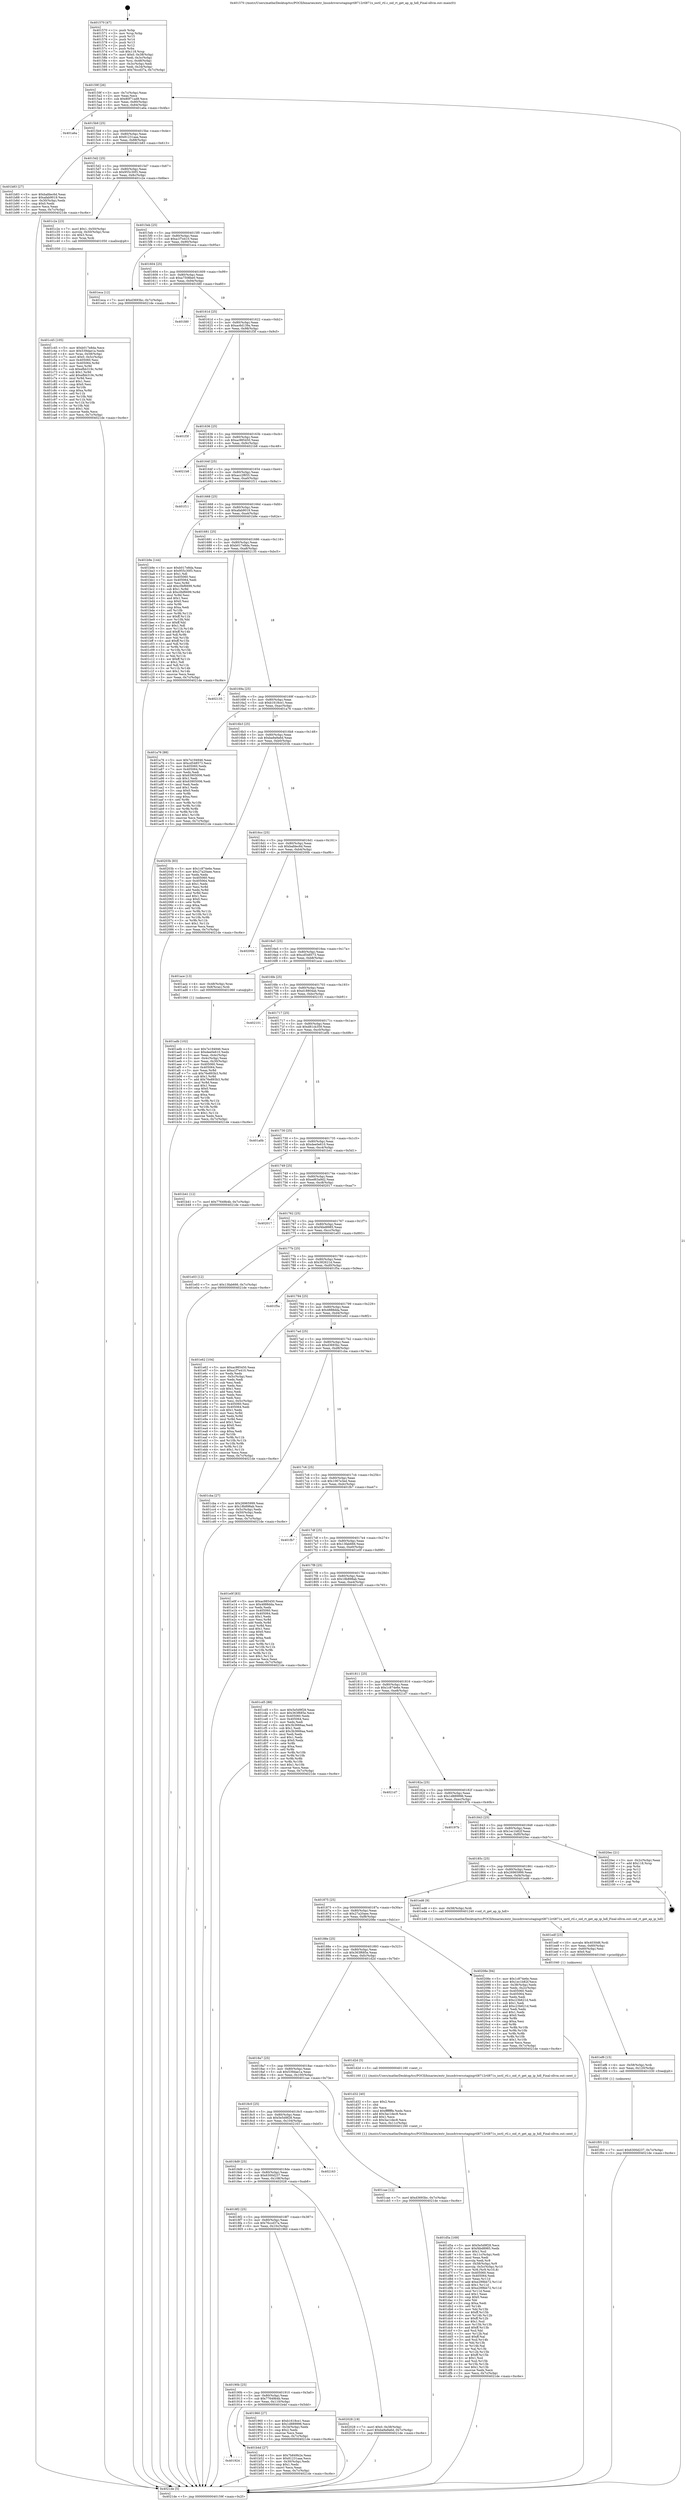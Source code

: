digraph "0x401570" {
  label = "0x401570 (/mnt/c/Users/mathe/Desktop/tcc/POCII/binaries/extr_linuxdriversstagingrtl8712rtl871x_ioctl_rtl.c_oid_rt_get_ap_ip_hdl_Final-ollvm.out::main(0))"
  labelloc = "t"
  node[shape=record]

  Entry [label="",width=0.3,height=0.3,shape=circle,fillcolor=black,style=filled]
  "0x40159f" [label="{
     0x40159f [26]\l
     | [instrs]\l
     &nbsp;&nbsp;0x40159f \<+3\>: mov -0x7c(%rbp),%eax\l
     &nbsp;&nbsp;0x4015a2 \<+2\>: mov %eax,%ecx\l
     &nbsp;&nbsp;0x4015a4 \<+6\>: sub $0x80f71ad8,%ecx\l
     &nbsp;&nbsp;0x4015aa \<+3\>: mov %eax,-0x80(%rbp)\l
     &nbsp;&nbsp;0x4015ad \<+6\>: mov %ecx,-0x84(%rbp)\l
     &nbsp;&nbsp;0x4015b3 \<+6\>: je 0000000000401a6a \<main+0x4fa\>\l
  }"]
  "0x401a6a" [label="{
     0x401a6a\l
  }", style=dashed]
  "0x4015b9" [label="{
     0x4015b9 [25]\l
     | [instrs]\l
     &nbsp;&nbsp;0x4015b9 \<+5\>: jmp 00000000004015be \<main+0x4e\>\l
     &nbsp;&nbsp;0x4015be \<+3\>: mov -0x80(%rbp),%eax\l
     &nbsp;&nbsp;0x4015c1 \<+5\>: sub $0x81231aaa,%eax\l
     &nbsp;&nbsp;0x4015c6 \<+6\>: mov %eax,-0x88(%rbp)\l
     &nbsp;&nbsp;0x4015cc \<+6\>: je 0000000000401b83 \<main+0x613\>\l
  }"]
  Exit [label="",width=0.3,height=0.3,shape=circle,fillcolor=black,style=filled,peripheries=2]
  "0x401b83" [label="{
     0x401b83 [27]\l
     | [instrs]\l
     &nbsp;&nbsp;0x401b83 \<+5\>: mov $0xbafdec6d,%eax\l
     &nbsp;&nbsp;0x401b88 \<+5\>: mov $0xafab9019,%ecx\l
     &nbsp;&nbsp;0x401b8d \<+3\>: mov -0x30(%rbp),%edx\l
     &nbsp;&nbsp;0x401b90 \<+3\>: cmp $0x0,%edx\l
     &nbsp;&nbsp;0x401b93 \<+3\>: cmove %ecx,%eax\l
     &nbsp;&nbsp;0x401b96 \<+3\>: mov %eax,-0x7c(%rbp)\l
     &nbsp;&nbsp;0x401b99 \<+5\>: jmp 00000000004021de \<main+0xc6e\>\l
  }"]
  "0x4015d2" [label="{
     0x4015d2 [25]\l
     | [instrs]\l
     &nbsp;&nbsp;0x4015d2 \<+5\>: jmp 00000000004015d7 \<main+0x67\>\l
     &nbsp;&nbsp;0x4015d7 \<+3\>: mov -0x80(%rbp),%eax\l
     &nbsp;&nbsp;0x4015da \<+5\>: sub $0x955c30f3,%eax\l
     &nbsp;&nbsp;0x4015df \<+6\>: mov %eax,-0x8c(%rbp)\l
     &nbsp;&nbsp;0x4015e5 \<+6\>: je 0000000000401c2e \<main+0x6be\>\l
  }"]
  "0x401f05" [label="{
     0x401f05 [12]\l
     | [instrs]\l
     &nbsp;&nbsp;0x401f05 \<+7\>: movl $0x6300d237,-0x7c(%rbp)\l
     &nbsp;&nbsp;0x401f0c \<+5\>: jmp 00000000004021de \<main+0xc6e\>\l
  }"]
  "0x401c2e" [label="{
     0x401c2e [23]\l
     | [instrs]\l
     &nbsp;&nbsp;0x401c2e \<+7\>: movl $0x1,-0x50(%rbp)\l
     &nbsp;&nbsp;0x401c35 \<+4\>: movslq -0x50(%rbp),%rax\l
     &nbsp;&nbsp;0x401c39 \<+4\>: shl $0x3,%rax\l
     &nbsp;&nbsp;0x401c3d \<+3\>: mov %rax,%rdi\l
     &nbsp;&nbsp;0x401c40 \<+5\>: call 0000000000401050 \<malloc@plt\>\l
     | [calls]\l
     &nbsp;&nbsp;0x401050 \{1\} (unknown)\l
  }"]
  "0x4015eb" [label="{
     0x4015eb [25]\l
     | [instrs]\l
     &nbsp;&nbsp;0x4015eb \<+5\>: jmp 00000000004015f0 \<main+0x80\>\l
     &nbsp;&nbsp;0x4015f0 \<+3\>: mov -0x80(%rbp),%eax\l
     &nbsp;&nbsp;0x4015f3 \<+5\>: sub $0xa1f7e410,%eax\l
     &nbsp;&nbsp;0x4015f8 \<+6\>: mov %eax,-0x90(%rbp)\l
     &nbsp;&nbsp;0x4015fe \<+6\>: je 0000000000401eca \<main+0x95a\>\l
  }"]
  "0x401ef6" [label="{
     0x401ef6 [15]\l
     | [instrs]\l
     &nbsp;&nbsp;0x401ef6 \<+4\>: mov -0x58(%rbp),%rdi\l
     &nbsp;&nbsp;0x401efa \<+6\>: mov %eax,-0x120(%rbp)\l
     &nbsp;&nbsp;0x401f00 \<+5\>: call 0000000000401030 \<free@plt\>\l
     | [calls]\l
     &nbsp;&nbsp;0x401030 \{1\} (unknown)\l
  }"]
  "0x401eca" [label="{
     0x401eca [12]\l
     | [instrs]\l
     &nbsp;&nbsp;0x401eca \<+7\>: movl $0xd3693bc,-0x7c(%rbp)\l
     &nbsp;&nbsp;0x401ed1 \<+5\>: jmp 00000000004021de \<main+0xc6e\>\l
  }"]
  "0x401604" [label="{
     0x401604 [25]\l
     | [instrs]\l
     &nbsp;&nbsp;0x401604 \<+5\>: jmp 0000000000401609 \<main+0x99\>\l
     &nbsp;&nbsp;0x401609 \<+3\>: mov -0x80(%rbp),%eax\l
     &nbsp;&nbsp;0x40160c \<+5\>: sub $0xa7508be0,%eax\l
     &nbsp;&nbsp;0x401611 \<+6\>: mov %eax,-0x94(%rbp)\l
     &nbsp;&nbsp;0x401617 \<+6\>: je 0000000000401fd0 \<main+0xa60\>\l
  }"]
  "0x401edf" [label="{
     0x401edf [23]\l
     | [instrs]\l
     &nbsp;&nbsp;0x401edf \<+10\>: movabs $0x4030d6,%rdi\l
     &nbsp;&nbsp;0x401ee9 \<+3\>: mov %eax,-0x60(%rbp)\l
     &nbsp;&nbsp;0x401eec \<+3\>: mov -0x60(%rbp),%esi\l
     &nbsp;&nbsp;0x401eef \<+2\>: mov $0x0,%al\l
     &nbsp;&nbsp;0x401ef1 \<+5\>: call 0000000000401040 \<printf@plt\>\l
     | [calls]\l
     &nbsp;&nbsp;0x401040 \{1\} (unknown)\l
  }"]
  "0x401fd0" [label="{
     0x401fd0\l
  }", style=dashed]
  "0x40161d" [label="{
     0x40161d [25]\l
     | [instrs]\l
     &nbsp;&nbsp;0x40161d \<+5\>: jmp 0000000000401622 \<main+0xb2\>\l
     &nbsp;&nbsp;0x401622 \<+3\>: mov -0x80(%rbp),%eax\l
     &nbsp;&nbsp;0x401625 \<+5\>: sub $0xac6d139a,%eax\l
     &nbsp;&nbsp;0x40162a \<+6\>: mov %eax,-0x98(%rbp)\l
     &nbsp;&nbsp;0x401630 \<+6\>: je 0000000000401f3f \<main+0x9cf\>\l
  }"]
  "0x401d5a" [label="{
     0x401d5a [169]\l
     | [instrs]\l
     &nbsp;&nbsp;0x401d5a \<+5\>: mov $0x5e5d9f28,%ecx\l
     &nbsp;&nbsp;0x401d5f \<+5\>: mov $0xf4bd8985,%edx\l
     &nbsp;&nbsp;0x401d64 \<+3\>: mov $0x1,%sil\l
     &nbsp;&nbsp;0x401d67 \<+6\>: mov -0x11c(%rbp),%edi\l
     &nbsp;&nbsp;0x401d6d \<+3\>: imul %eax,%edi\l
     &nbsp;&nbsp;0x401d70 \<+3\>: movslq %edi,%r8\l
     &nbsp;&nbsp;0x401d73 \<+4\>: mov -0x58(%rbp),%r9\l
     &nbsp;&nbsp;0x401d77 \<+4\>: movslq -0x5c(%rbp),%r10\l
     &nbsp;&nbsp;0x401d7b \<+4\>: mov %r8,(%r9,%r10,8)\l
     &nbsp;&nbsp;0x401d7f \<+7\>: mov 0x405060,%eax\l
     &nbsp;&nbsp;0x401d86 \<+7\>: mov 0x405064,%edi\l
     &nbsp;&nbsp;0x401d8d \<+3\>: mov %eax,%r11d\l
     &nbsp;&nbsp;0x401d90 \<+7\>: add $0xe299bb72,%r11d\l
     &nbsp;&nbsp;0x401d97 \<+4\>: sub $0x1,%r11d\l
     &nbsp;&nbsp;0x401d9b \<+7\>: sub $0xe299bb72,%r11d\l
     &nbsp;&nbsp;0x401da2 \<+4\>: imul %r11d,%eax\l
     &nbsp;&nbsp;0x401da6 \<+3\>: and $0x1,%eax\l
     &nbsp;&nbsp;0x401da9 \<+3\>: cmp $0x0,%eax\l
     &nbsp;&nbsp;0x401dac \<+3\>: sete %bl\l
     &nbsp;&nbsp;0x401daf \<+3\>: cmp $0xa,%edi\l
     &nbsp;&nbsp;0x401db2 \<+4\>: setl %r14b\l
     &nbsp;&nbsp;0x401db6 \<+3\>: mov %bl,%r15b\l
     &nbsp;&nbsp;0x401db9 \<+4\>: xor $0xff,%r15b\l
     &nbsp;&nbsp;0x401dbd \<+3\>: mov %r14b,%r12b\l
     &nbsp;&nbsp;0x401dc0 \<+4\>: xor $0xff,%r12b\l
     &nbsp;&nbsp;0x401dc4 \<+4\>: xor $0x1,%sil\l
     &nbsp;&nbsp;0x401dc8 \<+3\>: mov %r15b,%r13b\l
     &nbsp;&nbsp;0x401dcb \<+4\>: and $0xff,%r13b\l
     &nbsp;&nbsp;0x401dcf \<+3\>: and %sil,%bl\l
     &nbsp;&nbsp;0x401dd2 \<+3\>: mov %r12b,%al\l
     &nbsp;&nbsp;0x401dd5 \<+2\>: and $0xff,%al\l
     &nbsp;&nbsp;0x401dd7 \<+3\>: and %sil,%r14b\l
     &nbsp;&nbsp;0x401dda \<+3\>: or %bl,%r13b\l
     &nbsp;&nbsp;0x401ddd \<+3\>: or %r14b,%al\l
     &nbsp;&nbsp;0x401de0 \<+3\>: xor %al,%r13b\l
     &nbsp;&nbsp;0x401de3 \<+3\>: or %r12b,%r15b\l
     &nbsp;&nbsp;0x401de6 \<+4\>: xor $0xff,%r15b\l
     &nbsp;&nbsp;0x401dea \<+4\>: or $0x1,%sil\l
     &nbsp;&nbsp;0x401dee \<+3\>: and %sil,%r15b\l
     &nbsp;&nbsp;0x401df1 \<+3\>: or %r15b,%r13b\l
     &nbsp;&nbsp;0x401df4 \<+4\>: test $0x1,%r13b\l
     &nbsp;&nbsp;0x401df8 \<+3\>: cmovne %edx,%ecx\l
     &nbsp;&nbsp;0x401dfb \<+3\>: mov %ecx,-0x7c(%rbp)\l
     &nbsp;&nbsp;0x401dfe \<+5\>: jmp 00000000004021de \<main+0xc6e\>\l
  }"]
  "0x401f3f" [label="{
     0x401f3f\l
  }", style=dashed]
  "0x401636" [label="{
     0x401636 [25]\l
     | [instrs]\l
     &nbsp;&nbsp;0x401636 \<+5\>: jmp 000000000040163b \<main+0xcb\>\l
     &nbsp;&nbsp;0x40163b \<+3\>: mov -0x80(%rbp),%eax\l
     &nbsp;&nbsp;0x40163e \<+5\>: sub $0xac985450,%eax\l
     &nbsp;&nbsp;0x401643 \<+6\>: mov %eax,-0x9c(%rbp)\l
     &nbsp;&nbsp;0x401649 \<+6\>: je 00000000004021b8 \<main+0xc48\>\l
  }"]
  "0x401d32" [label="{
     0x401d32 [40]\l
     | [instrs]\l
     &nbsp;&nbsp;0x401d32 \<+5\>: mov $0x2,%ecx\l
     &nbsp;&nbsp;0x401d37 \<+1\>: cltd\l
     &nbsp;&nbsp;0x401d38 \<+2\>: idiv %ecx\l
     &nbsp;&nbsp;0x401d3a \<+6\>: imul $0xfffffffe,%edx,%ecx\l
     &nbsp;&nbsp;0x401d40 \<+6\>: add $0x3ac1dec8,%ecx\l
     &nbsp;&nbsp;0x401d46 \<+3\>: add $0x1,%ecx\l
     &nbsp;&nbsp;0x401d49 \<+6\>: sub $0x3ac1dec8,%ecx\l
     &nbsp;&nbsp;0x401d4f \<+6\>: mov %ecx,-0x11c(%rbp)\l
     &nbsp;&nbsp;0x401d55 \<+5\>: call 0000000000401160 \<next_i\>\l
     | [calls]\l
     &nbsp;&nbsp;0x401160 \{1\} (/mnt/c/Users/mathe/Desktop/tcc/POCII/binaries/extr_linuxdriversstagingrtl8712rtl871x_ioctl_rtl.c_oid_rt_get_ap_ip_hdl_Final-ollvm.out::next_i)\l
  }"]
  "0x4021b8" [label="{
     0x4021b8\l
  }", style=dashed]
  "0x40164f" [label="{
     0x40164f [25]\l
     | [instrs]\l
     &nbsp;&nbsp;0x40164f \<+5\>: jmp 0000000000401654 \<main+0xe4\>\l
     &nbsp;&nbsp;0x401654 \<+3\>: mov -0x80(%rbp),%eax\l
     &nbsp;&nbsp;0x401657 \<+5\>: sub $0xacc2f655,%eax\l
     &nbsp;&nbsp;0x40165c \<+6\>: mov %eax,-0xa0(%rbp)\l
     &nbsp;&nbsp;0x401662 \<+6\>: je 0000000000401f11 \<main+0x9a1\>\l
  }"]
  "0x401c45" [label="{
     0x401c45 [105]\l
     | [instrs]\l
     &nbsp;&nbsp;0x401c45 \<+5\>: mov $0xb017e8da,%ecx\l
     &nbsp;&nbsp;0x401c4a \<+5\>: mov $0x539dae1a,%edx\l
     &nbsp;&nbsp;0x401c4f \<+4\>: mov %rax,-0x58(%rbp)\l
     &nbsp;&nbsp;0x401c53 \<+7\>: movl $0x0,-0x5c(%rbp)\l
     &nbsp;&nbsp;0x401c5a \<+7\>: mov 0x405060,%esi\l
     &nbsp;&nbsp;0x401c61 \<+8\>: mov 0x405064,%r8d\l
     &nbsp;&nbsp;0x401c69 \<+3\>: mov %esi,%r9d\l
     &nbsp;&nbsp;0x401c6c \<+7\>: sub $0xefbb319c,%r9d\l
     &nbsp;&nbsp;0x401c73 \<+4\>: sub $0x1,%r9d\l
     &nbsp;&nbsp;0x401c77 \<+7\>: add $0xefbb319c,%r9d\l
     &nbsp;&nbsp;0x401c7e \<+4\>: imul %r9d,%esi\l
     &nbsp;&nbsp;0x401c82 \<+3\>: and $0x1,%esi\l
     &nbsp;&nbsp;0x401c85 \<+3\>: cmp $0x0,%esi\l
     &nbsp;&nbsp;0x401c88 \<+4\>: sete %r10b\l
     &nbsp;&nbsp;0x401c8c \<+4\>: cmp $0xa,%r8d\l
     &nbsp;&nbsp;0x401c90 \<+4\>: setl %r11b\l
     &nbsp;&nbsp;0x401c94 \<+3\>: mov %r10b,%bl\l
     &nbsp;&nbsp;0x401c97 \<+3\>: and %r11b,%bl\l
     &nbsp;&nbsp;0x401c9a \<+3\>: xor %r11b,%r10b\l
     &nbsp;&nbsp;0x401c9d \<+3\>: or %r10b,%bl\l
     &nbsp;&nbsp;0x401ca0 \<+3\>: test $0x1,%bl\l
     &nbsp;&nbsp;0x401ca3 \<+3\>: cmovne %edx,%ecx\l
     &nbsp;&nbsp;0x401ca6 \<+3\>: mov %ecx,-0x7c(%rbp)\l
     &nbsp;&nbsp;0x401ca9 \<+5\>: jmp 00000000004021de \<main+0xc6e\>\l
  }"]
  "0x401f11" [label="{
     0x401f11\l
  }", style=dashed]
  "0x401668" [label="{
     0x401668 [25]\l
     | [instrs]\l
     &nbsp;&nbsp;0x401668 \<+5\>: jmp 000000000040166d \<main+0xfd\>\l
     &nbsp;&nbsp;0x40166d \<+3\>: mov -0x80(%rbp),%eax\l
     &nbsp;&nbsp;0x401670 \<+5\>: sub $0xafab9019,%eax\l
     &nbsp;&nbsp;0x401675 \<+6\>: mov %eax,-0xa4(%rbp)\l
     &nbsp;&nbsp;0x40167b \<+6\>: je 0000000000401b9e \<main+0x62e\>\l
  }"]
  "0x401924" [label="{
     0x401924\l
  }", style=dashed]
  "0x401b9e" [label="{
     0x401b9e [144]\l
     | [instrs]\l
     &nbsp;&nbsp;0x401b9e \<+5\>: mov $0xb017e8da,%eax\l
     &nbsp;&nbsp;0x401ba3 \<+5\>: mov $0x955c30f3,%ecx\l
     &nbsp;&nbsp;0x401ba8 \<+2\>: mov $0x1,%dl\l
     &nbsp;&nbsp;0x401baa \<+7\>: mov 0x405060,%esi\l
     &nbsp;&nbsp;0x401bb1 \<+7\>: mov 0x405064,%edi\l
     &nbsp;&nbsp;0x401bb8 \<+3\>: mov %esi,%r8d\l
     &nbsp;&nbsp;0x401bbb \<+7\>: add $0xc0bf6699,%r8d\l
     &nbsp;&nbsp;0x401bc2 \<+4\>: sub $0x1,%r8d\l
     &nbsp;&nbsp;0x401bc6 \<+7\>: sub $0xc0bf6699,%r8d\l
     &nbsp;&nbsp;0x401bcd \<+4\>: imul %r8d,%esi\l
     &nbsp;&nbsp;0x401bd1 \<+3\>: and $0x1,%esi\l
     &nbsp;&nbsp;0x401bd4 \<+3\>: cmp $0x0,%esi\l
     &nbsp;&nbsp;0x401bd7 \<+4\>: sete %r9b\l
     &nbsp;&nbsp;0x401bdb \<+3\>: cmp $0xa,%edi\l
     &nbsp;&nbsp;0x401bde \<+4\>: setl %r10b\l
     &nbsp;&nbsp;0x401be2 \<+3\>: mov %r9b,%r11b\l
     &nbsp;&nbsp;0x401be5 \<+4\>: xor $0xff,%r11b\l
     &nbsp;&nbsp;0x401be9 \<+3\>: mov %r10b,%bl\l
     &nbsp;&nbsp;0x401bec \<+3\>: xor $0xff,%bl\l
     &nbsp;&nbsp;0x401bef \<+3\>: xor $0x1,%dl\l
     &nbsp;&nbsp;0x401bf2 \<+3\>: mov %r11b,%r14b\l
     &nbsp;&nbsp;0x401bf5 \<+4\>: and $0xff,%r14b\l
     &nbsp;&nbsp;0x401bf9 \<+3\>: and %dl,%r9b\l
     &nbsp;&nbsp;0x401bfc \<+3\>: mov %bl,%r15b\l
     &nbsp;&nbsp;0x401bff \<+4\>: and $0xff,%r15b\l
     &nbsp;&nbsp;0x401c03 \<+3\>: and %dl,%r10b\l
     &nbsp;&nbsp;0x401c06 \<+3\>: or %r9b,%r14b\l
     &nbsp;&nbsp;0x401c09 \<+3\>: or %r10b,%r15b\l
     &nbsp;&nbsp;0x401c0c \<+3\>: xor %r15b,%r14b\l
     &nbsp;&nbsp;0x401c0f \<+3\>: or %bl,%r11b\l
     &nbsp;&nbsp;0x401c12 \<+4\>: xor $0xff,%r11b\l
     &nbsp;&nbsp;0x401c16 \<+3\>: or $0x1,%dl\l
     &nbsp;&nbsp;0x401c19 \<+3\>: and %dl,%r11b\l
     &nbsp;&nbsp;0x401c1c \<+3\>: or %r11b,%r14b\l
     &nbsp;&nbsp;0x401c1f \<+4\>: test $0x1,%r14b\l
     &nbsp;&nbsp;0x401c23 \<+3\>: cmovne %ecx,%eax\l
     &nbsp;&nbsp;0x401c26 \<+3\>: mov %eax,-0x7c(%rbp)\l
     &nbsp;&nbsp;0x401c29 \<+5\>: jmp 00000000004021de \<main+0xc6e\>\l
  }"]
  "0x401681" [label="{
     0x401681 [25]\l
     | [instrs]\l
     &nbsp;&nbsp;0x401681 \<+5\>: jmp 0000000000401686 \<main+0x116\>\l
     &nbsp;&nbsp;0x401686 \<+3\>: mov -0x80(%rbp),%eax\l
     &nbsp;&nbsp;0x401689 \<+5\>: sub $0xb017e8da,%eax\l
     &nbsp;&nbsp;0x40168e \<+6\>: mov %eax,-0xa8(%rbp)\l
     &nbsp;&nbsp;0x401694 \<+6\>: je 0000000000402135 \<main+0xbc5\>\l
  }"]
  "0x401b4d" [label="{
     0x401b4d [27]\l
     | [instrs]\l
     &nbsp;&nbsp;0x401b4d \<+5\>: mov $0x7b849b2e,%eax\l
     &nbsp;&nbsp;0x401b52 \<+5\>: mov $0x81231aaa,%ecx\l
     &nbsp;&nbsp;0x401b57 \<+3\>: mov -0x30(%rbp),%edx\l
     &nbsp;&nbsp;0x401b5a \<+3\>: cmp $0x1,%edx\l
     &nbsp;&nbsp;0x401b5d \<+3\>: cmovl %ecx,%eax\l
     &nbsp;&nbsp;0x401b60 \<+3\>: mov %eax,-0x7c(%rbp)\l
     &nbsp;&nbsp;0x401b63 \<+5\>: jmp 00000000004021de \<main+0xc6e\>\l
  }"]
  "0x402135" [label="{
     0x402135\l
  }", style=dashed]
  "0x40169a" [label="{
     0x40169a [25]\l
     | [instrs]\l
     &nbsp;&nbsp;0x40169a \<+5\>: jmp 000000000040169f \<main+0x12f\>\l
     &nbsp;&nbsp;0x40169f \<+3\>: mov -0x80(%rbp),%eax\l
     &nbsp;&nbsp;0x4016a2 \<+5\>: sub $0xb1618ce1,%eax\l
     &nbsp;&nbsp;0x4016a7 \<+6\>: mov %eax,-0xac(%rbp)\l
     &nbsp;&nbsp;0x4016ad \<+6\>: je 0000000000401a76 \<main+0x506\>\l
  }"]
  "0x401adb" [label="{
     0x401adb [102]\l
     | [instrs]\l
     &nbsp;&nbsp;0x401adb \<+5\>: mov $0x7e194946,%ecx\l
     &nbsp;&nbsp;0x401ae0 \<+5\>: mov $0xdee0e610,%edx\l
     &nbsp;&nbsp;0x401ae5 \<+3\>: mov %eax,-0x4c(%rbp)\l
     &nbsp;&nbsp;0x401ae8 \<+3\>: mov -0x4c(%rbp),%eax\l
     &nbsp;&nbsp;0x401aeb \<+3\>: mov %eax,-0x30(%rbp)\l
     &nbsp;&nbsp;0x401aee \<+7\>: mov 0x405060,%eax\l
     &nbsp;&nbsp;0x401af5 \<+7\>: mov 0x405064,%esi\l
     &nbsp;&nbsp;0x401afc \<+3\>: mov %eax,%r8d\l
     &nbsp;&nbsp;0x401aff \<+7\>: sub $0x76e893b3,%r8d\l
     &nbsp;&nbsp;0x401b06 \<+4\>: sub $0x1,%r8d\l
     &nbsp;&nbsp;0x401b0a \<+7\>: add $0x76e893b3,%r8d\l
     &nbsp;&nbsp;0x401b11 \<+4\>: imul %r8d,%eax\l
     &nbsp;&nbsp;0x401b15 \<+3\>: and $0x1,%eax\l
     &nbsp;&nbsp;0x401b18 \<+3\>: cmp $0x0,%eax\l
     &nbsp;&nbsp;0x401b1b \<+4\>: sete %r9b\l
     &nbsp;&nbsp;0x401b1f \<+3\>: cmp $0xa,%esi\l
     &nbsp;&nbsp;0x401b22 \<+4\>: setl %r10b\l
     &nbsp;&nbsp;0x401b26 \<+3\>: mov %r9b,%r11b\l
     &nbsp;&nbsp;0x401b29 \<+3\>: and %r10b,%r11b\l
     &nbsp;&nbsp;0x401b2c \<+3\>: xor %r10b,%r9b\l
     &nbsp;&nbsp;0x401b2f \<+3\>: or %r9b,%r11b\l
     &nbsp;&nbsp;0x401b32 \<+4\>: test $0x1,%r11b\l
     &nbsp;&nbsp;0x401b36 \<+3\>: cmovne %edx,%ecx\l
     &nbsp;&nbsp;0x401b39 \<+3\>: mov %ecx,-0x7c(%rbp)\l
     &nbsp;&nbsp;0x401b3c \<+5\>: jmp 00000000004021de \<main+0xc6e\>\l
  }"]
  "0x401a76" [label="{
     0x401a76 [88]\l
     | [instrs]\l
     &nbsp;&nbsp;0x401a76 \<+5\>: mov $0x7e194946,%eax\l
     &nbsp;&nbsp;0x401a7b \<+5\>: mov $0xcd548573,%ecx\l
     &nbsp;&nbsp;0x401a80 \<+7\>: mov 0x405060,%edx\l
     &nbsp;&nbsp;0x401a87 \<+7\>: mov 0x405064,%esi\l
     &nbsp;&nbsp;0x401a8e \<+2\>: mov %edx,%edi\l
     &nbsp;&nbsp;0x401a90 \<+6\>: sub $0x63905006,%edi\l
     &nbsp;&nbsp;0x401a96 \<+3\>: sub $0x1,%edi\l
     &nbsp;&nbsp;0x401a99 \<+6\>: add $0x63905006,%edi\l
     &nbsp;&nbsp;0x401a9f \<+3\>: imul %edi,%edx\l
     &nbsp;&nbsp;0x401aa2 \<+3\>: and $0x1,%edx\l
     &nbsp;&nbsp;0x401aa5 \<+3\>: cmp $0x0,%edx\l
     &nbsp;&nbsp;0x401aa8 \<+4\>: sete %r8b\l
     &nbsp;&nbsp;0x401aac \<+3\>: cmp $0xa,%esi\l
     &nbsp;&nbsp;0x401aaf \<+4\>: setl %r9b\l
     &nbsp;&nbsp;0x401ab3 \<+3\>: mov %r8b,%r10b\l
     &nbsp;&nbsp;0x401ab6 \<+3\>: and %r9b,%r10b\l
     &nbsp;&nbsp;0x401ab9 \<+3\>: xor %r9b,%r8b\l
     &nbsp;&nbsp;0x401abc \<+3\>: or %r8b,%r10b\l
     &nbsp;&nbsp;0x401abf \<+4\>: test $0x1,%r10b\l
     &nbsp;&nbsp;0x401ac3 \<+3\>: cmovne %ecx,%eax\l
     &nbsp;&nbsp;0x401ac6 \<+3\>: mov %eax,-0x7c(%rbp)\l
     &nbsp;&nbsp;0x401ac9 \<+5\>: jmp 00000000004021de \<main+0xc6e\>\l
  }"]
  "0x4016b3" [label="{
     0x4016b3 [25]\l
     | [instrs]\l
     &nbsp;&nbsp;0x4016b3 \<+5\>: jmp 00000000004016b8 \<main+0x148\>\l
     &nbsp;&nbsp;0x4016b8 \<+3\>: mov -0x80(%rbp),%eax\l
     &nbsp;&nbsp;0x4016bb \<+5\>: sub $0xba9a9a6d,%eax\l
     &nbsp;&nbsp;0x4016c0 \<+6\>: mov %eax,-0xb0(%rbp)\l
     &nbsp;&nbsp;0x4016c6 \<+6\>: je 000000000040203b \<main+0xacb\>\l
  }"]
  "0x401570" [label="{
     0x401570 [47]\l
     | [instrs]\l
     &nbsp;&nbsp;0x401570 \<+1\>: push %rbp\l
     &nbsp;&nbsp;0x401571 \<+3\>: mov %rsp,%rbp\l
     &nbsp;&nbsp;0x401574 \<+2\>: push %r15\l
     &nbsp;&nbsp;0x401576 \<+2\>: push %r14\l
     &nbsp;&nbsp;0x401578 \<+2\>: push %r13\l
     &nbsp;&nbsp;0x40157a \<+2\>: push %r12\l
     &nbsp;&nbsp;0x40157c \<+1\>: push %rbx\l
     &nbsp;&nbsp;0x40157d \<+7\>: sub $0x118,%rsp\l
     &nbsp;&nbsp;0x401584 \<+7\>: movl $0x0,-0x38(%rbp)\l
     &nbsp;&nbsp;0x40158b \<+3\>: mov %edi,-0x3c(%rbp)\l
     &nbsp;&nbsp;0x40158e \<+4\>: mov %rsi,-0x48(%rbp)\l
     &nbsp;&nbsp;0x401592 \<+3\>: mov -0x3c(%rbp),%edi\l
     &nbsp;&nbsp;0x401595 \<+3\>: mov %edi,-0x34(%rbp)\l
     &nbsp;&nbsp;0x401598 \<+7\>: movl $0x76ccd37a,-0x7c(%rbp)\l
  }"]
  "0x40203b" [label="{
     0x40203b [83]\l
     | [instrs]\l
     &nbsp;&nbsp;0x40203b \<+5\>: mov $0x1c874e6e,%eax\l
     &nbsp;&nbsp;0x402040 \<+5\>: mov $0x27a20aee,%ecx\l
     &nbsp;&nbsp;0x402045 \<+2\>: xor %edx,%edx\l
     &nbsp;&nbsp;0x402047 \<+7\>: mov 0x405060,%esi\l
     &nbsp;&nbsp;0x40204e \<+7\>: mov 0x405064,%edi\l
     &nbsp;&nbsp;0x402055 \<+3\>: sub $0x1,%edx\l
     &nbsp;&nbsp;0x402058 \<+3\>: mov %esi,%r8d\l
     &nbsp;&nbsp;0x40205b \<+3\>: add %edx,%r8d\l
     &nbsp;&nbsp;0x40205e \<+4\>: imul %r8d,%esi\l
     &nbsp;&nbsp;0x402062 \<+3\>: and $0x1,%esi\l
     &nbsp;&nbsp;0x402065 \<+3\>: cmp $0x0,%esi\l
     &nbsp;&nbsp;0x402068 \<+4\>: sete %r9b\l
     &nbsp;&nbsp;0x40206c \<+3\>: cmp $0xa,%edi\l
     &nbsp;&nbsp;0x40206f \<+4\>: setl %r10b\l
     &nbsp;&nbsp;0x402073 \<+3\>: mov %r9b,%r11b\l
     &nbsp;&nbsp;0x402076 \<+3\>: and %r10b,%r11b\l
     &nbsp;&nbsp;0x402079 \<+3\>: xor %r10b,%r9b\l
     &nbsp;&nbsp;0x40207c \<+3\>: or %r9b,%r11b\l
     &nbsp;&nbsp;0x40207f \<+4\>: test $0x1,%r11b\l
     &nbsp;&nbsp;0x402083 \<+3\>: cmovne %ecx,%eax\l
     &nbsp;&nbsp;0x402086 \<+3\>: mov %eax,-0x7c(%rbp)\l
     &nbsp;&nbsp;0x402089 \<+5\>: jmp 00000000004021de \<main+0xc6e\>\l
  }"]
  "0x4016cc" [label="{
     0x4016cc [25]\l
     | [instrs]\l
     &nbsp;&nbsp;0x4016cc \<+5\>: jmp 00000000004016d1 \<main+0x161\>\l
     &nbsp;&nbsp;0x4016d1 \<+3\>: mov -0x80(%rbp),%eax\l
     &nbsp;&nbsp;0x4016d4 \<+5\>: sub $0xbafdec6d,%eax\l
     &nbsp;&nbsp;0x4016d9 \<+6\>: mov %eax,-0xb4(%rbp)\l
     &nbsp;&nbsp;0x4016df \<+6\>: je 000000000040200b \<main+0xa9b\>\l
  }"]
  "0x4021de" [label="{
     0x4021de [5]\l
     | [instrs]\l
     &nbsp;&nbsp;0x4021de \<+5\>: jmp 000000000040159f \<main+0x2f\>\l
  }"]
  "0x40200b" [label="{
     0x40200b\l
  }", style=dashed]
  "0x4016e5" [label="{
     0x4016e5 [25]\l
     | [instrs]\l
     &nbsp;&nbsp;0x4016e5 \<+5\>: jmp 00000000004016ea \<main+0x17a\>\l
     &nbsp;&nbsp;0x4016ea \<+3\>: mov -0x80(%rbp),%eax\l
     &nbsp;&nbsp;0x4016ed \<+5\>: sub $0xcd548573,%eax\l
     &nbsp;&nbsp;0x4016f2 \<+6\>: mov %eax,-0xb8(%rbp)\l
     &nbsp;&nbsp;0x4016f8 \<+6\>: je 0000000000401ace \<main+0x55e\>\l
  }"]
  "0x40190b" [label="{
     0x40190b [25]\l
     | [instrs]\l
     &nbsp;&nbsp;0x40190b \<+5\>: jmp 0000000000401910 \<main+0x3a0\>\l
     &nbsp;&nbsp;0x401910 \<+3\>: mov -0x80(%rbp),%eax\l
     &nbsp;&nbsp;0x401913 \<+5\>: sub $0x77649b4b,%eax\l
     &nbsp;&nbsp;0x401918 \<+6\>: mov %eax,-0x110(%rbp)\l
     &nbsp;&nbsp;0x40191e \<+6\>: je 0000000000401b4d \<main+0x5dd\>\l
  }"]
  "0x401ace" [label="{
     0x401ace [13]\l
     | [instrs]\l
     &nbsp;&nbsp;0x401ace \<+4\>: mov -0x48(%rbp),%rax\l
     &nbsp;&nbsp;0x401ad2 \<+4\>: mov 0x8(%rax),%rdi\l
     &nbsp;&nbsp;0x401ad6 \<+5\>: call 0000000000401060 \<atoi@plt\>\l
     | [calls]\l
     &nbsp;&nbsp;0x401060 \{1\} (unknown)\l
  }"]
  "0x4016fe" [label="{
     0x4016fe [25]\l
     | [instrs]\l
     &nbsp;&nbsp;0x4016fe \<+5\>: jmp 0000000000401703 \<main+0x193\>\l
     &nbsp;&nbsp;0x401703 \<+3\>: mov -0x80(%rbp),%eax\l
     &nbsp;&nbsp;0x401706 \<+5\>: sub $0xd18804ab,%eax\l
     &nbsp;&nbsp;0x40170b \<+6\>: mov %eax,-0xbc(%rbp)\l
     &nbsp;&nbsp;0x401711 \<+6\>: je 0000000000402101 \<main+0xb91\>\l
  }"]
  "0x401960" [label="{
     0x401960 [27]\l
     | [instrs]\l
     &nbsp;&nbsp;0x401960 \<+5\>: mov $0xb1618ce1,%eax\l
     &nbsp;&nbsp;0x401965 \<+5\>: mov $0x1d889996,%ecx\l
     &nbsp;&nbsp;0x40196a \<+3\>: mov -0x34(%rbp),%edx\l
     &nbsp;&nbsp;0x40196d \<+3\>: cmp $0x2,%edx\l
     &nbsp;&nbsp;0x401970 \<+3\>: cmovne %ecx,%eax\l
     &nbsp;&nbsp;0x401973 \<+3\>: mov %eax,-0x7c(%rbp)\l
     &nbsp;&nbsp;0x401976 \<+5\>: jmp 00000000004021de \<main+0xc6e\>\l
  }"]
  "0x402101" [label="{
     0x402101\l
  }", style=dashed]
  "0x401717" [label="{
     0x401717 [25]\l
     | [instrs]\l
     &nbsp;&nbsp;0x401717 \<+5\>: jmp 000000000040171c \<main+0x1ac\>\l
     &nbsp;&nbsp;0x40171c \<+3\>: mov -0x80(%rbp),%eax\l
     &nbsp;&nbsp;0x40171f \<+5\>: sub $0xd81cb359,%eax\l
     &nbsp;&nbsp;0x401724 \<+6\>: mov %eax,-0xc0(%rbp)\l
     &nbsp;&nbsp;0x40172a \<+6\>: je 0000000000401a0b \<main+0x49b\>\l
  }"]
  "0x4018f2" [label="{
     0x4018f2 [25]\l
     | [instrs]\l
     &nbsp;&nbsp;0x4018f2 \<+5\>: jmp 00000000004018f7 \<main+0x387\>\l
     &nbsp;&nbsp;0x4018f7 \<+3\>: mov -0x80(%rbp),%eax\l
     &nbsp;&nbsp;0x4018fa \<+5\>: sub $0x76ccd37a,%eax\l
     &nbsp;&nbsp;0x4018ff \<+6\>: mov %eax,-0x10c(%rbp)\l
     &nbsp;&nbsp;0x401905 \<+6\>: je 0000000000401960 \<main+0x3f0\>\l
  }"]
  "0x401a0b" [label="{
     0x401a0b\l
  }", style=dashed]
  "0x401730" [label="{
     0x401730 [25]\l
     | [instrs]\l
     &nbsp;&nbsp;0x401730 \<+5\>: jmp 0000000000401735 \<main+0x1c5\>\l
     &nbsp;&nbsp;0x401735 \<+3\>: mov -0x80(%rbp),%eax\l
     &nbsp;&nbsp;0x401738 \<+5\>: sub $0xdee0e610,%eax\l
     &nbsp;&nbsp;0x40173d \<+6\>: mov %eax,-0xc4(%rbp)\l
     &nbsp;&nbsp;0x401743 \<+6\>: je 0000000000401b41 \<main+0x5d1\>\l
  }"]
  "0x402028" [label="{
     0x402028 [19]\l
     | [instrs]\l
     &nbsp;&nbsp;0x402028 \<+7\>: movl $0x0,-0x38(%rbp)\l
     &nbsp;&nbsp;0x40202f \<+7\>: movl $0xba9a9a6d,-0x7c(%rbp)\l
     &nbsp;&nbsp;0x402036 \<+5\>: jmp 00000000004021de \<main+0xc6e\>\l
  }"]
  "0x401b41" [label="{
     0x401b41 [12]\l
     | [instrs]\l
     &nbsp;&nbsp;0x401b41 \<+7\>: movl $0x77649b4b,-0x7c(%rbp)\l
     &nbsp;&nbsp;0x401b48 \<+5\>: jmp 00000000004021de \<main+0xc6e\>\l
  }"]
  "0x401749" [label="{
     0x401749 [25]\l
     | [instrs]\l
     &nbsp;&nbsp;0x401749 \<+5\>: jmp 000000000040174e \<main+0x1de\>\l
     &nbsp;&nbsp;0x40174e \<+3\>: mov -0x80(%rbp),%eax\l
     &nbsp;&nbsp;0x401751 \<+5\>: sub $0xed63a9d2,%eax\l
     &nbsp;&nbsp;0x401756 \<+6\>: mov %eax,-0xc8(%rbp)\l
     &nbsp;&nbsp;0x40175c \<+6\>: je 0000000000402017 \<main+0xaa7\>\l
  }"]
  "0x4018d9" [label="{
     0x4018d9 [25]\l
     | [instrs]\l
     &nbsp;&nbsp;0x4018d9 \<+5\>: jmp 00000000004018de \<main+0x36e\>\l
     &nbsp;&nbsp;0x4018de \<+3\>: mov -0x80(%rbp),%eax\l
     &nbsp;&nbsp;0x4018e1 \<+5\>: sub $0x6300d237,%eax\l
     &nbsp;&nbsp;0x4018e6 \<+6\>: mov %eax,-0x108(%rbp)\l
     &nbsp;&nbsp;0x4018ec \<+6\>: je 0000000000402028 \<main+0xab8\>\l
  }"]
  "0x402017" [label="{
     0x402017\l
  }", style=dashed]
  "0x401762" [label="{
     0x401762 [25]\l
     | [instrs]\l
     &nbsp;&nbsp;0x401762 \<+5\>: jmp 0000000000401767 \<main+0x1f7\>\l
     &nbsp;&nbsp;0x401767 \<+3\>: mov -0x80(%rbp),%eax\l
     &nbsp;&nbsp;0x40176a \<+5\>: sub $0xf4bd8985,%eax\l
     &nbsp;&nbsp;0x40176f \<+6\>: mov %eax,-0xcc(%rbp)\l
     &nbsp;&nbsp;0x401775 \<+6\>: je 0000000000401e03 \<main+0x893\>\l
  }"]
  "0x402163" [label="{
     0x402163\l
  }", style=dashed]
  "0x401e03" [label="{
     0x401e03 [12]\l
     | [instrs]\l
     &nbsp;&nbsp;0x401e03 \<+7\>: movl $0x13fab666,-0x7c(%rbp)\l
     &nbsp;&nbsp;0x401e0a \<+5\>: jmp 00000000004021de \<main+0xc6e\>\l
  }"]
  "0x40177b" [label="{
     0x40177b [25]\l
     | [instrs]\l
     &nbsp;&nbsp;0x40177b \<+5\>: jmp 0000000000401780 \<main+0x210\>\l
     &nbsp;&nbsp;0x401780 \<+3\>: mov -0x80(%rbp),%eax\l
     &nbsp;&nbsp;0x401783 \<+5\>: sub $0x382621d,%eax\l
     &nbsp;&nbsp;0x401788 \<+6\>: mov %eax,-0xd0(%rbp)\l
     &nbsp;&nbsp;0x40178e \<+6\>: je 0000000000401f5a \<main+0x9ea\>\l
  }"]
  "0x4018c0" [label="{
     0x4018c0 [25]\l
     | [instrs]\l
     &nbsp;&nbsp;0x4018c0 \<+5\>: jmp 00000000004018c5 \<main+0x355\>\l
     &nbsp;&nbsp;0x4018c5 \<+3\>: mov -0x80(%rbp),%eax\l
     &nbsp;&nbsp;0x4018c8 \<+5\>: sub $0x5e5d9f28,%eax\l
     &nbsp;&nbsp;0x4018cd \<+6\>: mov %eax,-0x104(%rbp)\l
     &nbsp;&nbsp;0x4018d3 \<+6\>: je 0000000000402163 \<main+0xbf3\>\l
  }"]
  "0x401f5a" [label="{
     0x401f5a\l
  }", style=dashed]
  "0x401794" [label="{
     0x401794 [25]\l
     | [instrs]\l
     &nbsp;&nbsp;0x401794 \<+5\>: jmp 0000000000401799 \<main+0x229\>\l
     &nbsp;&nbsp;0x401799 \<+3\>: mov -0x80(%rbp),%eax\l
     &nbsp;&nbsp;0x40179c \<+5\>: sub $0x4888dda,%eax\l
     &nbsp;&nbsp;0x4017a1 \<+6\>: mov %eax,-0xd4(%rbp)\l
     &nbsp;&nbsp;0x4017a7 \<+6\>: je 0000000000401e62 \<main+0x8f2\>\l
  }"]
  "0x401cae" [label="{
     0x401cae [12]\l
     | [instrs]\l
     &nbsp;&nbsp;0x401cae \<+7\>: movl $0xd3693bc,-0x7c(%rbp)\l
     &nbsp;&nbsp;0x401cb5 \<+5\>: jmp 00000000004021de \<main+0xc6e\>\l
  }"]
  "0x401e62" [label="{
     0x401e62 [104]\l
     | [instrs]\l
     &nbsp;&nbsp;0x401e62 \<+5\>: mov $0xac985450,%eax\l
     &nbsp;&nbsp;0x401e67 \<+5\>: mov $0xa1f7e410,%ecx\l
     &nbsp;&nbsp;0x401e6c \<+2\>: xor %edx,%edx\l
     &nbsp;&nbsp;0x401e6e \<+3\>: mov -0x5c(%rbp),%esi\l
     &nbsp;&nbsp;0x401e71 \<+2\>: mov %edx,%edi\l
     &nbsp;&nbsp;0x401e73 \<+2\>: sub %esi,%edi\l
     &nbsp;&nbsp;0x401e75 \<+2\>: mov %edx,%esi\l
     &nbsp;&nbsp;0x401e77 \<+3\>: sub $0x1,%esi\l
     &nbsp;&nbsp;0x401e7a \<+2\>: add %esi,%edi\l
     &nbsp;&nbsp;0x401e7c \<+2\>: mov %edx,%esi\l
     &nbsp;&nbsp;0x401e7e \<+2\>: sub %edi,%esi\l
     &nbsp;&nbsp;0x401e80 \<+3\>: mov %esi,-0x5c(%rbp)\l
     &nbsp;&nbsp;0x401e83 \<+7\>: mov 0x405060,%esi\l
     &nbsp;&nbsp;0x401e8a \<+7\>: mov 0x405064,%edi\l
     &nbsp;&nbsp;0x401e91 \<+3\>: sub $0x1,%edx\l
     &nbsp;&nbsp;0x401e94 \<+3\>: mov %esi,%r8d\l
     &nbsp;&nbsp;0x401e97 \<+3\>: add %edx,%r8d\l
     &nbsp;&nbsp;0x401e9a \<+4\>: imul %r8d,%esi\l
     &nbsp;&nbsp;0x401e9e \<+3\>: and $0x1,%esi\l
     &nbsp;&nbsp;0x401ea1 \<+3\>: cmp $0x0,%esi\l
     &nbsp;&nbsp;0x401ea4 \<+4\>: sete %r9b\l
     &nbsp;&nbsp;0x401ea8 \<+3\>: cmp $0xa,%edi\l
     &nbsp;&nbsp;0x401eab \<+4\>: setl %r10b\l
     &nbsp;&nbsp;0x401eaf \<+3\>: mov %r9b,%r11b\l
     &nbsp;&nbsp;0x401eb2 \<+3\>: and %r10b,%r11b\l
     &nbsp;&nbsp;0x401eb5 \<+3\>: xor %r10b,%r9b\l
     &nbsp;&nbsp;0x401eb8 \<+3\>: or %r9b,%r11b\l
     &nbsp;&nbsp;0x401ebb \<+4\>: test $0x1,%r11b\l
     &nbsp;&nbsp;0x401ebf \<+3\>: cmovne %ecx,%eax\l
     &nbsp;&nbsp;0x401ec2 \<+3\>: mov %eax,-0x7c(%rbp)\l
     &nbsp;&nbsp;0x401ec5 \<+5\>: jmp 00000000004021de \<main+0xc6e\>\l
  }"]
  "0x4017ad" [label="{
     0x4017ad [25]\l
     | [instrs]\l
     &nbsp;&nbsp;0x4017ad \<+5\>: jmp 00000000004017b2 \<main+0x242\>\l
     &nbsp;&nbsp;0x4017b2 \<+3\>: mov -0x80(%rbp),%eax\l
     &nbsp;&nbsp;0x4017b5 \<+5\>: sub $0xd3693bc,%eax\l
     &nbsp;&nbsp;0x4017ba \<+6\>: mov %eax,-0xd8(%rbp)\l
     &nbsp;&nbsp;0x4017c0 \<+6\>: je 0000000000401cba \<main+0x74a\>\l
  }"]
  "0x4018a7" [label="{
     0x4018a7 [25]\l
     | [instrs]\l
     &nbsp;&nbsp;0x4018a7 \<+5\>: jmp 00000000004018ac \<main+0x33c\>\l
     &nbsp;&nbsp;0x4018ac \<+3\>: mov -0x80(%rbp),%eax\l
     &nbsp;&nbsp;0x4018af \<+5\>: sub $0x539dae1a,%eax\l
     &nbsp;&nbsp;0x4018b4 \<+6\>: mov %eax,-0x100(%rbp)\l
     &nbsp;&nbsp;0x4018ba \<+6\>: je 0000000000401cae \<main+0x73e\>\l
  }"]
  "0x401cba" [label="{
     0x401cba [27]\l
     | [instrs]\l
     &nbsp;&nbsp;0x401cba \<+5\>: mov $0x26965999,%eax\l
     &nbsp;&nbsp;0x401cbf \<+5\>: mov $0x18b898ab,%ecx\l
     &nbsp;&nbsp;0x401cc4 \<+3\>: mov -0x5c(%rbp),%edx\l
     &nbsp;&nbsp;0x401cc7 \<+3\>: cmp -0x50(%rbp),%edx\l
     &nbsp;&nbsp;0x401cca \<+3\>: cmovl %ecx,%eax\l
     &nbsp;&nbsp;0x401ccd \<+3\>: mov %eax,-0x7c(%rbp)\l
     &nbsp;&nbsp;0x401cd0 \<+5\>: jmp 00000000004021de \<main+0xc6e\>\l
  }"]
  "0x4017c6" [label="{
     0x4017c6 [25]\l
     | [instrs]\l
     &nbsp;&nbsp;0x4017c6 \<+5\>: jmp 00000000004017cb \<main+0x25b\>\l
     &nbsp;&nbsp;0x4017cb \<+3\>: mov -0x80(%rbp),%eax\l
     &nbsp;&nbsp;0x4017ce \<+5\>: sub $0x1067e3ed,%eax\l
     &nbsp;&nbsp;0x4017d3 \<+6\>: mov %eax,-0xdc(%rbp)\l
     &nbsp;&nbsp;0x4017d9 \<+6\>: je 0000000000401fb7 \<main+0xa47\>\l
  }"]
  "0x401d2d" [label="{
     0x401d2d [5]\l
     | [instrs]\l
     &nbsp;&nbsp;0x401d2d \<+5\>: call 0000000000401160 \<next_i\>\l
     | [calls]\l
     &nbsp;&nbsp;0x401160 \{1\} (/mnt/c/Users/mathe/Desktop/tcc/POCII/binaries/extr_linuxdriversstagingrtl8712rtl871x_ioctl_rtl.c_oid_rt_get_ap_ip_hdl_Final-ollvm.out::next_i)\l
  }"]
  "0x401fb7" [label="{
     0x401fb7\l
  }", style=dashed]
  "0x4017df" [label="{
     0x4017df [25]\l
     | [instrs]\l
     &nbsp;&nbsp;0x4017df \<+5\>: jmp 00000000004017e4 \<main+0x274\>\l
     &nbsp;&nbsp;0x4017e4 \<+3\>: mov -0x80(%rbp),%eax\l
     &nbsp;&nbsp;0x4017e7 \<+5\>: sub $0x13fab666,%eax\l
     &nbsp;&nbsp;0x4017ec \<+6\>: mov %eax,-0xe0(%rbp)\l
     &nbsp;&nbsp;0x4017f2 \<+6\>: je 0000000000401e0f \<main+0x89f\>\l
  }"]
  "0x40188e" [label="{
     0x40188e [25]\l
     | [instrs]\l
     &nbsp;&nbsp;0x40188e \<+5\>: jmp 0000000000401893 \<main+0x323\>\l
     &nbsp;&nbsp;0x401893 \<+3\>: mov -0x80(%rbp),%eax\l
     &nbsp;&nbsp;0x401896 \<+5\>: sub $0x363f685e,%eax\l
     &nbsp;&nbsp;0x40189b \<+6\>: mov %eax,-0xfc(%rbp)\l
     &nbsp;&nbsp;0x4018a1 \<+6\>: je 0000000000401d2d \<main+0x7bd\>\l
  }"]
  "0x401e0f" [label="{
     0x401e0f [83]\l
     | [instrs]\l
     &nbsp;&nbsp;0x401e0f \<+5\>: mov $0xac985450,%eax\l
     &nbsp;&nbsp;0x401e14 \<+5\>: mov $0x4888dda,%ecx\l
     &nbsp;&nbsp;0x401e19 \<+2\>: xor %edx,%edx\l
     &nbsp;&nbsp;0x401e1b \<+7\>: mov 0x405060,%esi\l
     &nbsp;&nbsp;0x401e22 \<+7\>: mov 0x405064,%edi\l
     &nbsp;&nbsp;0x401e29 \<+3\>: sub $0x1,%edx\l
     &nbsp;&nbsp;0x401e2c \<+3\>: mov %esi,%r8d\l
     &nbsp;&nbsp;0x401e2f \<+3\>: add %edx,%r8d\l
     &nbsp;&nbsp;0x401e32 \<+4\>: imul %r8d,%esi\l
     &nbsp;&nbsp;0x401e36 \<+3\>: and $0x1,%esi\l
     &nbsp;&nbsp;0x401e39 \<+3\>: cmp $0x0,%esi\l
     &nbsp;&nbsp;0x401e3c \<+4\>: sete %r9b\l
     &nbsp;&nbsp;0x401e40 \<+3\>: cmp $0xa,%edi\l
     &nbsp;&nbsp;0x401e43 \<+4\>: setl %r10b\l
     &nbsp;&nbsp;0x401e47 \<+3\>: mov %r9b,%r11b\l
     &nbsp;&nbsp;0x401e4a \<+3\>: and %r10b,%r11b\l
     &nbsp;&nbsp;0x401e4d \<+3\>: xor %r10b,%r9b\l
     &nbsp;&nbsp;0x401e50 \<+3\>: or %r9b,%r11b\l
     &nbsp;&nbsp;0x401e53 \<+4\>: test $0x1,%r11b\l
     &nbsp;&nbsp;0x401e57 \<+3\>: cmovne %ecx,%eax\l
     &nbsp;&nbsp;0x401e5a \<+3\>: mov %eax,-0x7c(%rbp)\l
     &nbsp;&nbsp;0x401e5d \<+5\>: jmp 00000000004021de \<main+0xc6e\>\l
  }"]
  "0x4017f8" [label="{
     0x4017f8 [25]\l
     | [instrs]\l
     &nbsp;&nbsp;0x4017f8 \<+5\>: jmp 00000000004017fd \<main+0x28d\>\l
     &nbsp;&nbsp;0x4017fd \<+3\>: mov -0x80(%rbp),%eax\l
     &nbsp;&nbsp;0x401800 \<+5\>: sub $0x18b898ab,%eax\l
     &nbsp;&nbsp;0x401805 \<+6\>: mov %eax,-0xe4(%rbp)\l
     &nbsp;&nbsp;0x40180b \<+6\>: je 0000000000401cd5 \<main+0x765\>\l
  }"]
  "0x40208e" [label="{
     0x40208e [94]\l
     | [instrs]\l
     &nbsp;&nbsp;0x40208e \<+5\>: mov $0x1c874e6e,%eax\l
     &nbsp;&nbsp;0x402093 \<+5\>: mov $0x1ec1b82f,%ecx\l
     &nbsp;&nbsp;0x402098 \<+3\>: mov -0x38(%rbp),%edx\l
     &nbsp;&nbsp;0x40209b \<+3\>: mov %edx,-0x2c(%rbp)\l
     &nbsp;&nbsp;0x40209e \<+7\>: mov 0x405060,%edx\l
     &nbsp;&nbsp;0x4020a5 \<+7\>: mov 0x405064,%esi\l
     &nbsp;&nbsp;0x4020ac \<+2\>: mov %edx,%edi\l
     &nbsp;&nbsp;0x4020ae \<+6\>: sub $0xc23b621d,%edi\l
     &nbsp;&nbsp;0x4020b4 \<+3\>: sub $0x1,%edi\l
     &nbsp;&nbsp;0x4020b7 \<+6\>: add $0xc23b621d,%edi\l
     &nbsp;&nbsp;0x4020bd \<+3\>: imul %edi,%edx\l
     &nbsp;&nbsp;0x4020c0 \<+3\>: and $0x1,%edx\l
     &nbsp;&nbsp;0x4020c3 \<+3\>: cmp $0x0,%edx\l
     &nbsp;&nbsp;0x4020c6 \<+4\>: sete %r8b\l
     &nbsp;&nbsp;0x4020ca \<+3\>: cmp $0xa,%esi\l
     &nbsp;&nbsp;0x4020cd \<+4\>: setl %r9b\l
     &nbsp;&nbsp;0x4020d1 \<+3\>: mov %r8b,%r10b\l
     &nbsp;&nbsp;0x4020d4 \<+3\>: and %r9b,%r10b\l
     &nbsp;&nbsp;0x4020d7 \<+3\>: xor %r9b,%r8b\l
     &nbsp;&nbsp;0x4020da \<+3\>: or %r8b,%r10b\l
     &nbsp;&nbsp;0x4020dd \<+4\>: test $0x1,%r10b\l
     &nbsp;&nbsp;0x4020e1 \<+3\>: cmovne %ecx,%eax\l
     &nbsp;&nbsp;0x4020e4 \<+3\>: mov %eax,-0x7c(%rbp)\l
     &nbsp;&nbsp;0x4020e7 \<+5\>: jmp 00000000004021de \<main+0xc6e\>\l
  }"]
  "0x401cd5" [label="{
     0x401cd5 [88]\l
     | [instrs]\l
     &nbsp;&nbsp;0x401cd5 \<+5\>: mov $0x5e5d9f28,%eax\l
     &nbsp;&nbsp;0x401cda \<+5\>: mov $0x363f685e,%ecx\l
     &nbsp;&nbsp;0x401cdf \<+7\>: mov 0x405060,%edx\l
     &nbsp;&nbsp;0x401ce6 \<+7\>: mov 0x405064,%esi\l
     &nbsp;&nbsp;0x401ced \<+2\>: mov %edx,%edi\l
     &nbsp;&nbsp;0x401cef \<+6\>: sub $0x3b3666aa,%edi\l
     &nbsp;&nbsp;0x401cf5 \<+3\>: sub $0x1,%edi\l
     &nbsp;&nbsp;0x401cf8 \<+6\>: add $0x3b3666aa,%edi\l
     &nbsp;&nbsp;0x401cfe \<+3\>: imul %edi,%edx\l
     &nbsp;&nbsp;0x401d01 \<+3\>: and $0x1,%edx\l
     &nbsp;&nbsp;0x401d04 \<+3\>: cmp $0x0,%edx\l
     &nbsp;&nbsp;0x401d07 \<+4\>: sete %r8b\l
     &nbsp;&nbsp;0x401d0b \<+3\>: cmp $0xa,%esi\l
     &nbsp;&nbsp;0x401d0e \<+4\>: setl %r9b\l
     &nbsp;&nbsp;0x401d12 \<+3\>: mov %r8b,%r10b\l
     &nbsp;&nbsp;0x401d15 \<+3\>: and %r9b,%r10b\l
     &nbsp;&nbsp;0x401d18 \<+3\>: xor %r9b,%r8b\l
     &nbsp;&nbsp;0x401d1b \<+3\>: or %r8b,%r10b\l
     &nbsp;&nbsp;0x401d1e \<+4\>: test $0x1,%r10b\l
     &nbsp;&nbsp;0x401d22 \<+3\>: cmovne %ecx,%eax\l
     &nbsp;&nbsp;0x401d25 \<+3\>: mov %eax,-0x7c(%rbp)\l
     &nbsp;&nbsp;0x401d28 \<+5\>: jmp 00000000004021de \<main+0xc6e\>\l
  }"]
  "0x401811" [label="{
     0x401811 [25]\l
     | [instrs]\l
     &nbsp;&nbsp;0x401811 \<+5\>: jmp 0000000000401816 \<main+0x2a6\>\l
     &nbsp;&nbsp;0x401816 \<+3\>: mov -0x80(%rbp),%eax\l
     &nbsp;&nbsp;0x401819 \<+5\>: sub $0x1c874e6e,%eax\l
     &nbsp;&nbsp;0x40181e \<+6\>: mov %eax,-0xe8(%rbp)\l
     &nbsp;&nbsp;0x401824 \<+6\>: je 00000000004021d7 \<main+0xc67\>\l
  }"]
  "0x401875" [label="{
     0x401875 [25]\l
     | [instrs]\l
     &nbsp;&nbsp;0x401875 \<+5\>: jmp 000000000040187a \<main+0x30a\>\l
     &nbsp;&nbsp;0x40187a \<+3\>: mov -0x80(%rbp),%eax\l
     &nbsp;&nbsp;0x40187d \<+5\>: sub $0x27a20aee,%eax\l
     &nbsp;&nbsp;0x401882 \<+6\>: mov %eax,-0xf8(%rbp)\l
     &nbsp;&nbsp;0x401888 \<+6\>: je 000000000040208e \<main+0xb1e\>\l
  }"]
  "0x4021d7" [label="{
     0x4021d7\l
  }", style=dashed]
  "0x40182a" [label="{
     0x40182a [25]\l
     | [instrs]\l
     &nbsp;&nbsp;0x40182a \<+5\>: jmp 000000000040182f \<main+0x2bf\>\l
     &nbsp;&nbsp;0x40182f \<+3\>: mov -0x80(%rbp),%eax\l
     &nbsp;&nbsp;0x401832 \<+5\>: sub $0x1d889996,%eax\l
     &nbsp;&nbsp;0x401837 \<+6\>: mov %eax,-0xec(%rbp)\l
     &nbsp;&nbsp;0x40183d \<+6\>: je 000000000040197b \<main+0x40b\>\l
  }"]
  "0x401ed6" [label="{
     0x401ed6 [9]\l
     | [instrs]\l
     &nbsp;&nbsp;0x401ed6 \<+4\>: mov -0x58(%rbp),%rdi\l
     &nbsp;&nbsp;0x401eda \<+5\>: call 0000000000401240 \<oid_rt_get_ap_ip_hdl\>\l
     | [calls]\l
     &nbsp;&nbsp;0x401240 \{1\} (/mnt/c/Users/mathe/Desktop/tcc/POCII/binaries/extr_linuxdriversstagingrtl8712rtl871x_ioctl_rtl.c_oid_rt_get_ap_ip_hdl_Final-ollvm.out::oid_rt_get_ap_ip_hdl)\l
  }"]
  "0x40197b" [label="{
     0x40197b\l
  }", style=dashed]
  "0x401843" [label="{
     0x401843 [25]\l
     | [instrs]\l
     &nbsp;&nbsp;0x401843 \<+5\>: jmp 0000000000401848 \<main+0x2d8\>\l
     &nbsp;&nbsp;0x401848 \<+3\>: mov -0x80(%rbp),%eax\l
     &nbsp;&nbsp;0x40184b \<+5\>: sub $0x1ec1b82f,%eax\l
     &nbsp;&nbsp;0x401850 \<+6\>: mov %eax,-0xf0(%rbp)\l
     &nbsp;&nbsp;0x401856 \<+6\>: je 00000000004020ec \<main+0xb7c\>\l
  }"]
  "0x40185c" [label="{
     0x40185c [25]\l
     | [instrs]\l
     &nbsp;&nbsp;0x40185c \<+5\>: jmp 0000000000401861 \<main+0x2f1\>\l
     &nbsp;&nbsp;0x401861 \<+3\>: mov -0x80(%rbp),%eax\l
     &nbsp;&nbsp;0x401864 \<+5\>: sub $0x26965999,%eax\l
     &nbsp;&nbsp;0x401869 \<+6\>: mov %eax,-0xf4(%rbp)\l
     &nbsp;&nbsp;0x40186f \<+6\>: je 0000000000401ed6 \<main+0x966\>\l
  }"]
  "0x4020ec" [label="{
     0x4020ec [21]\l
     | [instrs]\l
     &nbsp;&nbsp;0x4020ec \<+3\>: mov -0x2c(%rbp),%eax\l
     &nbsp;&nbsp;0x4020ef \<+7\>: add $0x118,%rsp\l
     &nbsp;&nbsp;0x4020f6 \<+1\>: pop %rbx\l
     &nbsp;&nbsp;0x4020f7 \<+2\>: pop %r12\l
     &nbsp;&nbsp;0x4020f9 \<+2\>: pop %r13\l
     &nbsp;&nbsp;0x4020fb \<+2\>: pop %r14\l
     &nbsp;&nbsp;0x4020fd \<+2\>: pop %r15\l
     &nbsp;&nbsp;0x4020ff \<+1\>: pop %rbp\l
     &nbsp;&nbsp;0x402100 \<+1\>: ret\l
  }"]
  Entry -> "0x401570" [label=" 1"]
  "0x40159f" -> "0x401a6a" [label=" 0"]
  "0x40159f" -> "0x4015b9" [label=" 22"]
  "0x4020ec" -> Exit [label=" 1"]
  "0x4015b9" -> "0x401b83" [label=" 1"]
  "0x4015b9" -> "0x4015d2" [label=" 21"]
  "0x40208e" -> "0x4021de" [label=" 1"]
  "0x4015d2" -> "0x401c2e" [label=" 1"]
  "0x4015d2" -> "0x4015eb" [label=" 20"]
  "0x40203b" -> "0x4021de" [label=" 1"]
  "0x4015eb" -> "0x401eca" [label=" 1"]
  "0x4015eb" -> "0x401604" [label=" 19"]
  "0x402028" -> "0x4021de" [label=" 1"]
  "0x401604" -> "0x401fd0" [label=" 0"]
  "0x401604" -> "0x40161d" [label=" 19"]
  "0x401f05" -> "0x4021de" [label=" 1"]
  "0x40161d" -> "0x401f3f" [label=" 0"]
  "0x40161d" -> "0x401636" [label=" 19"]
  "0x401ef6" -> "0x401f05" [label=" 1"]
  "0x401636" -> "0x4021b8" [label=" 0"]
  "0x401636" -> "0x40164f" [label=" 19"]
  "0x401edf" -> "0x401ef6" [label=" 1"]
  "0x40164f" -> "0x401f11" [label=" 0"]
  "0x40164f" -> "0x401668" [label=" 19"]
  "0x401ed6" -> "0x401edf" [label=" 1"]
  "0x401668" -> "0x401b9e" [label=" 1"]
  "0x401668" -> "0x401681" [label=" 18"]
  "0x401eca" -> "0x4021de" [label=" 1"]
  "0x401681" -> "0x402135" [label=" 0"]
  "0x401681" -> "0x40169a" [label=" 18"]
  "0x401e62" -> "0x4021de" [label=" 1"]
  "0x40169a" -> "0x401a76" [label=" 1"]
  "0x40169a" -> "0x4016b3" [label=" 17"]
  "0x401e03" -> "0x4021de" [label=" 1"]
  "0x4016b3" -> "0x40203b" [label=" 1"]
  "0x4016b3" -> "0x4016cc" [label=" 16"]
  "0x401d5a" -> "0x4021de" [label=" 1"]
  "0x4016cc" -> "0x40200b" [label=" 0"]
  "0x4016cc" -> "0x4016e5" [label=" 16"]
  "0x401d32" -> "0x401d5a" [label=" 1"]
  "0x4016e5" -> "0x401ace" [label=" 1"]
  "0x4016e5" -> "0x4016fe" [label=" 15"]
  "0x401d2d" -> "0x401d32" [label=" 1"]
  "0x4016fe" -> "0x402101" [label=" 0"]
  "0x4016fe" -> "0x401717" [label=" 15"]
  "0x401cd5" -> "0x4021de" [label=" 1"]
  "0x401717" -> "0x401a0b" [label=" 0"]
  "0x401717" -> "0x401730" [label=" 15"]
  "0x401cae" -> "0x4021de" [label=" 1"]
  "0x401730" -> "0x401b41" [label=" 1"]
  "0x401730" -> "0x401749" [label=" 14"]
  "0x401c45" -> "0x4021de" [label=" 1"]
  "0x401749" -> "0x402017" [label=" 0"]
  "0x401749" -> "0x401762" [label=" 14"]
  "0x401b9e" -> "0x4021de" [label=" 1"]
  "0x401762" -> "0x401e03" [label=" 1"]
  "0x401762" -> "0x40177b" [label=" 13"]
  "0x401b83" -> "0x4021de" [label=" 1"]
  "0x40177b" -> "0x401f5a" [label=" 0"]
  "0x40177b" -> "0x401794" [label=" 13"]
  "0x40190b" -> "0x401924" [label=" 0"]
  "0x401794" -> "0x401e62" [label=" 1"]
  "0x401794" -> "0x4017ad" [label=" 12"]
  "0x40190b" -> "0x401b4d" [label=" 1"]
  "0x4017ad" -> "0x401cba" [label=" 2"]
  "0x4017ad" -> "0x4017c6" [label=" 10"]
  "0x401b41" -> "0x4021de" [label=" 1"]
  "0x4017c6" -> "0x401fb7" [label=" 0"]
  "0x4017c6" -> "0x4017df" [label=" 10"]
  "0x401adb" -> "0x4021de" [label=" 1"]
  "0x4017df" -> "0x401e0f" [label=" 1"]
  "0x4017df" -> "0x4017f8" [label=" 9"]
  "0x401a76" -> "0x4021de" [label=" 1"]
  "0x4017f8" -> "0x401cd5" [label=" 1"]
  "0x4017f8" -> "0x401811" [label=" 8"]
  "0x4021de" -> "0x40159f" [label=" 21"]
  "0x401811" -> "0x4021d7" [label=" 0"]
  "0x401811" -> "0x40182a" [label=" 8"]
  "0x401960" -> "0x4021de" [label=" 1"]
  "0x40182a" -> "0x40197b" [label=" 0"]
  "0x40182a" -> "0x401843" [label=" 8"]
  "0x4018f2" -> "0x40190b" [label=" 1"]
  "0x401843" -> "0x4020ec" [label=" 1"]
  "0x401843" -> "0x40185c" [label=" 7"]
  "0x4018f2" -> "0x401960" [label=" 1"]
  "0x40185c" -> "0x401ed6" [label=" 1"]
  "0x40185c" -> "0x401875" [label=" 6"]
  "0x401570" -> "0x40159f" [label=" 1"]
  "0x401875" -> "0x40208e" [label=" 1"]
  "0x401875" -> "0x40188e" [label=" 5"]
  "0x401ace" -> "0x401adb" [label=" 1"]
  "0x40188e" -> "0x401d2d" [label=" 1"]
  "0x40188e" -> "0x4018a7" [label=" 4"]
  "0x401e0f" -> "0x4021de" [label=" 1"]
  "0x4018a7" -> "0x401cae" [label=" 1"]
  "0x4018a7" -> "0x4018c0" [label=" 3"]
  "0x401b4d" -> "0x4021de" [label=" 1"]
  "0x4018c0" -> "0x402163" [label=" 0"]
  "0x4018c0" -> "0x4018d9" [label=" 3"]
  "0x401c2e" -> "0x401c45" [label=" 1"]
  "0x4018d9" -> "0x402028" [label=" 1"]
  "0x4018d9" -> "0x4018f2" [label=" 2"]
  "0x401cba" -> "0x4021de" [label=" 2"]
}

